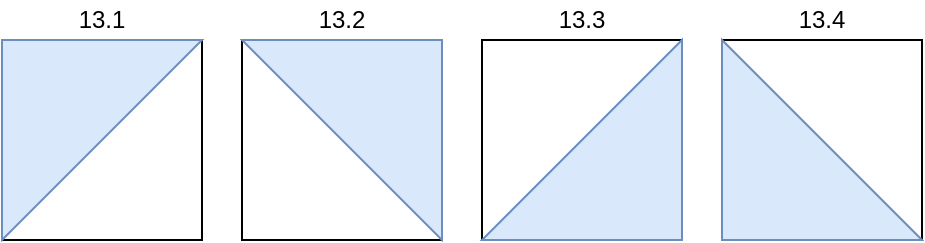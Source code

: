 <mxfile version="14.5.1" type="device"><diagram id="3jm_o6lEuOmy4IxVS1be" name="Task 13"><mxGraphModel dx="580" dy="652" grid="1" gridSize="10" guides="1" tooltips="1" connect="1" arrows="1" fold="1" page="1" pageScale="1" pageWidth="1169" pageHeight="827" math="0" shadow="0"><root><mxCell id="0"/><mxCell id="1" parent="0"/><mxCell id="VP8FafxohReDfc1ycq-m-1" value="" style="whiteSpace=wrap;html=1;aspect=fixed;" vertex="1" parent="1"><mxGeometry x="160" y="40" width="100" height="100" as="geometry"/></mxCell><mxCell id="VP8FafxohReDfc1ycq-m-5" value="" style="verticalLabelPosition=bottom;verticalAlign=top;html=1;shape=mxgraph.basic.orthogonal_triangle;rotation=-180;fillColor=#dae8fc;strokeColor=#6c8ebf;" vertex="1" parent="1"><mxGeometry x="160" y="40" width="100" height="100" as="geometry"/></mxCell><mxCell id="VP8FafxohReDfc1ycq-m-6" value="" style="whiteSpace=wrap;html=1;aspect=fixed;" vertex="1" parent="1"><mxGeometry x="40" y="40" width="100" height="100" as="geometry"/></mxCell><mxCell id="VP8FafxohReDfc1ycq-m-7" value="" style="verticalLabelPosition=bottom;verticalAlign=top;html=1;shape=mxgraph.basic.orthogonal_triangle;rotation=90;fillColor=#dae8fc;strokeColor=#6c8ebf;" vertex="1" parent="1"><mxGeometry x="40" y="40" width="100" height="100" as="geometry"/></mxCell><mxCell id="VP8FafxohReDfc1ycq-m-8" value="" style="whiteSpace=wrap;html=1;aspect=fixed;" vertex="1" parent="1"><mxGeometry x="280" y="40" width="100" height="100" as="geometry"/></mxCell><mxCell id="VP8FafxohReDfc1ycq-m-9" value="" style="verticalLabelPosition=bottom;verticalAlign=top;html=1;shape=mxgraph.basic.orthogonal_triangle;rotation=-90;fillColor=#dae8fc;strokeColor=#6c8ebf;" vertex="1" parent="1"><mxGeometry x="280" y="40" width="100" height="100" as="geometry"/></mxCell><mxCell id="VP8FafxohReDfc1ycq-m-10" value="" style="whiteSpace=wrap;html=1;aspect=fixed;" vertex="1" parent="1"><mxGeometry x="400" y="40" width="100" height="100" as="geometry"/></mxCell><mxCell id="VP8FafxohReDfc1ycq-m-11" value="" style="verticalLabelPosition=bottom;verticalAlign=top;html=1;shape=mxgraph.basic.orthogonal_triangle;rotation=0;fillColor=#dae8fc;strokeColor=#6c8ebf;" vertex="1" parent="1"><mxGeometry x="400" y="40" width="100" height="100" as="geometry"/></mxCell><mxCell id="VP8FafxohReDfc1ycq-m-12" value="13.1" style="text;html=1;strokeColor=none;fillColor=none;align=center;verticalAlign=middle;whiteSpace=wrap;rounded=0;" vertex="1" parent="1"><mxGeometry x="70" y="20" width="40" height="20" as="geometry"/></mxCell><mxCell id="VP8FafxohReDfc1ycq-m-13" value="13.2" style="text;html=1;strokeColor=none;fillColor=none;align=center;verticalAlign=middle;whiteSpace=wrap;rounded=0;" vertex="1" parent="1"><mxGeometry x="190" y="20" width="40" height="20" as="geometry"/></mxCell><mxCell id="VP8FafxohReDfc1ycq-m-14" value="13.3" style="text;html=1;strokeColor=none;fillColor=none;align=center;verticalAlign=middle;whiteSpace=wrap;rounded=0;" vertex="1" parent="1"><mxGeometry x="310" y="20" width="40" height="20" as="geometry"/></mxCell><mxCell id="VP8FafxohReDfc1ycq-m-15" value="13.4" style="text;html=1;strokeColor=none;fillColor=none;align=center;verticalAlign=middle;whiteSpace=wrap;rounded=0;" vertex="1" parent="1"><mxGeometry x="430" y="20" width="40" height="20" as="geometry"/></mxCell></root></mxGraphModel></diagram></mxfile>